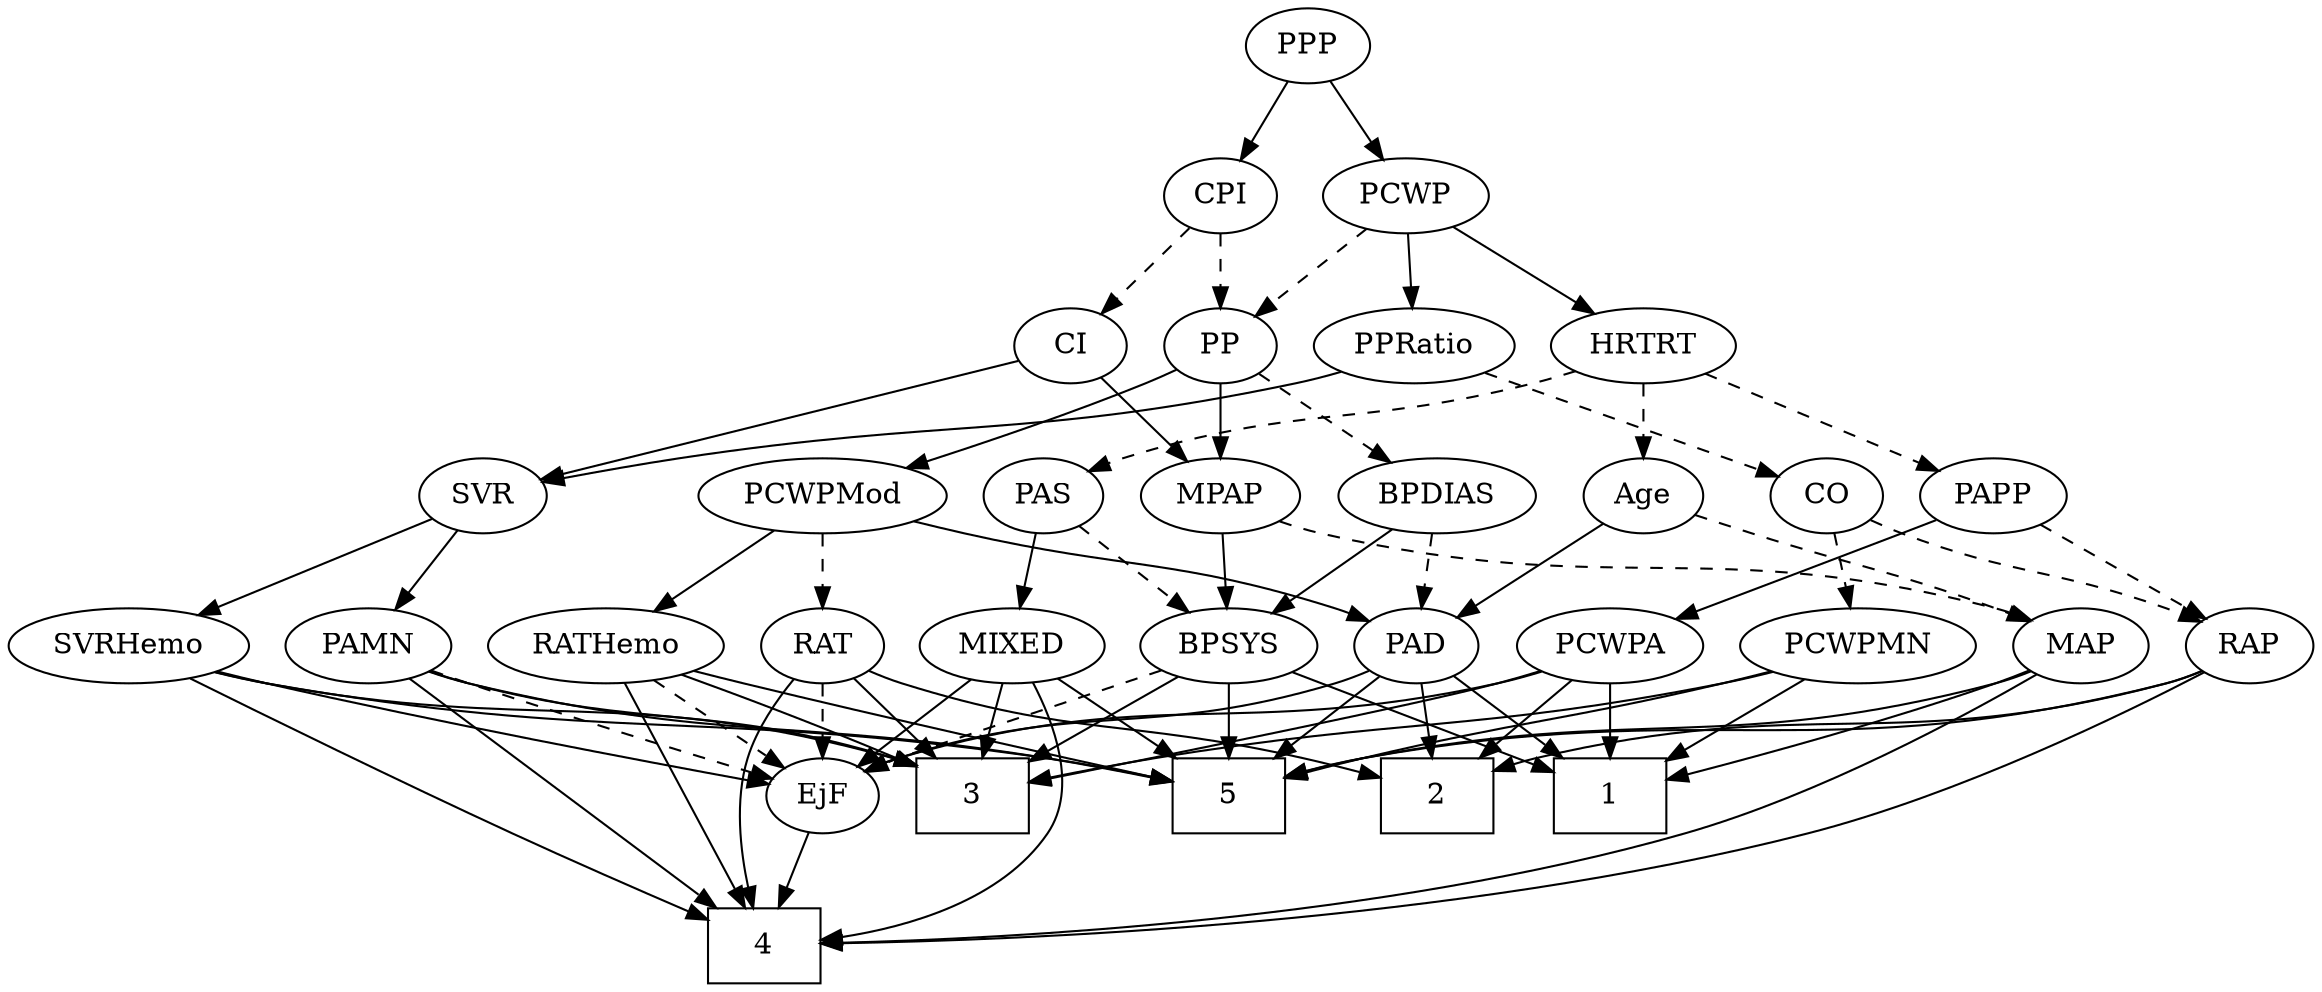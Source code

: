 strict digraph {
	graph [bb="0,0,1019.3,468"];
	node [label="\N"];
	1	[height=0.5,
		pos="706.4,90",
		shape=box,
		width=0.75];
	2	[height=0.5,
		pos="626.4,90",
		shape=box,
		width=0.75];
	3	[height=0.5,
		pos="424.4,90",
		shape=box,
		width=0.75];
	4	[height=0.5,
		pos="324.4,18",
		shape=box,
		width=0.75];
	5	[height=0.5,
		pos="534.4,90",
		shape=box,
		width=0.75];
	Age	[height=0.5,
		pos="711.4,234",
		width=0.75];
	PAD	[height=0.5,
		pos="618.4,162",
		width=0.79437];
	Age -> PAD	[pos="e,636.13,176.35 693.9,219.83 679.96,209.34 660.23,194.49 644.44,182.6",
		style=solid];
	MAP	[height=0.5,
		pos="915.4,162",
		width=0.84854];
	Age -> MAP	[pos="e,891.43,173.61 735.2,225.19 744.05,222.29 754.18,218.99 763.4,216 813.13,199.88 826.4,198.24 875.4,180 877.6,179.18 879.87,178.3 \
882.14,177.4",
		style=dashed];
	EjF	[height=0.5,
		pos="352.4,90",
		width=0.75];
	EjF -> 4	[pos="e,331.38,36.447 345.76,72.411 342.58,64.454 338.69,54.722 335.1,45.756",
		style=solid];
	RAP	[height=0.5,
		pos="991.4,162",
		width=0.77632];
	RAP -> 2	[pos="e,653.52,102.66 970.51,149.78 965.66,147.56 960.44,145.47 955.4,144 832.82,108.3 794.19,139.24 670.4,108 667.97,107.39 665.49,106.68 \
663,105.9",
		style=solid];
	RAP -> 4	[pos="e,351.63,19.075 971.54,149.27 937.31,129.65 864.37,90.504 797.4,72 639.61,28.402 442.78,20.542 361.82,19.217",
		style=solid];
	RAP -> 5	[pos="e,561.47,100.39 970.54,149.68 965.69,147.47 960.46,145.4 955.4,144 798.28,100.56 750.27,139.83 590.4,108 584.12,106.75 577.54,105.09 \
571.19,103.29",
		style=solid];
	MIXED	[height=0.5,
		pos="438.4,162",
		width=1.1193];
	MIXED -> 3	[pos="e,427.85,108.28 435.01,144.05 433.47,136.35 431.6,127.03 429.87,118.36",
		style=solid];
	MIXED -> 4	[pos="e,351.62,20.851 449.76,144.51 461.3,125.51 475.49,94.075 460.4,72 438.4,39.814 393.72,27.172 361.57,22.208",
		style=solid];
	MIXED -> 5	[pos="e,511.03,108.04 458.76,146.15 471.55,136.83 488.31,124.61 502.8,114.04",
		style=solid];
	MIXED -> EjF	[pos="e,368.99,104.5 419.74,145.81 407.22,135.62 390.6,122.09 377,111.02",
		style=solid];
	MPAP	[height=0.5,
		pos="529.4,234",
		width=0.97491];
	BPSYS	[height=0.5,
		pos="534.4,162",
		width=1.0471];
	MPAP -> BPSYS	[pos="e,533.18,180.1 530.63,215.7 531.18,207.98 531.85,198.71 532.46,190.11",
		style=solid];
	MPAP -> MAP	[pos="e,892.52,174.03 555.58,221.66 561.36,219.5 567.52,217.46 573.4,216 704.58,183.39 744.78,214.78 875.4,180 877.88,179.34 880.42,178.55 \
882.95,177.68",
		style=dashed];
	BPSYS -> 1	[pos="e,679.11,102.1 562.03,149.75 591.21,137.88 637.35,119.1 669.59,105.98",
		style=solid];
	BPSYS -> 3	[pos="e,451.14,108.02 512.66,147.17 497.63,137.6 477.28,124.65 459.91,113.6",
		style=solid];
	BPSYS -> 5	[pos="e,534.4,108.1 534.4,143.7 534.4,135.98 534.4,126.71 534.4,118.11",
		style=solid];
	BPSYS -> EjF	[pos="e,373.57,101.4 505.22,150.45 463.43,135.33 391.22,109.18 388.4,108 386.58,107.24 384.72,106.44 382.85,105.62",
		style=dashed];
	PAD -> 1	[pos="e,684.8,108.18 635.36,147.5 647.14,138.14 663.13,125.42 676.96,114.42",
		style=solid];
	PAD -> 2	[pos="e,624.44,108.1 620.37,143.7 621.26,135.98 622.32,126.71 623.3,118.11",
		style=solid];
	PAD -> 5	[pos="e,554.82,108.02 601.8,147.17 590.64,137.87 575.63,125.36 562.62,114.52",
		style=solid];
	PAD -> EjF	[pos="e,372.97,101.82 596.84,150.02 591.86,147.79 586.52,145.63 581.4,144 498.23,117.59 471.42,134.85 388.4,108 386.47,107.38 384.52,106.68 \
382.57,105.92",
		style=solid];
	CO	[height=0.5,
		pos="799.4,234",
		width=0.75];
	CO -> RAP	[pos="e,969.92,173.78 820.49,222.4 825.33,220.14 830.49,217.88 835.4,216 887.38,196.06 903.41,199.94 955.4,180 957.04,179.37 958.71,178.7 \
960.39,178",
		style=dashed];
	PCWPMN	[height=0.5,
		pos="816.4,162",
		width=1.3902];
	CO -> PCWPMN	[pos="e,812.2,180.28 803.51,216.05 805.4,208.26 807.7,198.82 809.82,190.08",
		style=dashed];
	PAS	[height=0.5,
		pos="449.4,234",
		width=0.75];
	PAS -> MIXED	[pos="e,441.11,180.28 446.73,216.05 445.52,208.35 444.06,199.03 442.7,190.36",
		style=solid];
	PAS -> BPSYS	[pos="e,516.29,177.91 465.79,219.5 477.88,209.54 494.59,195.78 508.49,184.34",
		style=dashed];
	PAMN	[height=0.5,
		pos="36.397,162",
		width=1.011];
	PAMN -> 3	[pos="e,397.24,104.94 63.186,149.66 69.099,147.5 75.392,145.46 81.397,144 211.74,112.24 254.33,144.25 387.49,107.7",
		style=solid];
	PAMN -> 4	[pos="e,297.25,30.795 59.98,148.21 92.772,130.53 154.12,97.906 207.4,72 234.07,59.03 264.61,45.231 287.79,34.966",
		style=solid];
	PAMN -> 5	[pos="e,507.15,98.159 63.162,149.56 69.077,147.41 75.377,145.4 81.397,144 246.22,105.76 293.36,135 460.4,108 472.47,106.05 485.52,103.28 \
497.25,100.54",
		style=solid];
	PAMN -> EjF	[pos="e,326.27,94.614 63.757,149.83 69.523,147.71 75.613,145.65 81.397,144 164.01,120.5 263.72,103.93 316.13,96.107",
		style=dashed];
	RATHemo	[height=0.5,
		pos="257.4,162",
		width=1.3721];
	RATHemo -> 3	[pos="e,397.35,103.98 289.91,148.44 314.57,138.78 349.47,124.83 388.01,108.06",
		style=solid];
	RATHemo -> 4	[pos="e,316.25,36.268 265.35,144.15 276.87,119.73 298.32,74.265 311.95,45.375",
		style=solid];
	RATHemo -> 5	[pos="e,507.11,97.244 294.47,150.06 301.72,147.99 309.29,145.89 316.4,144 379.65,127.21 453.79,109.62 497.27,99.525",
		style=solid];
	RATHemo -> EjF	[pos="e,334.87,103.91 278.48,145.46 292.65,135.03 311.41,121.2 326.48,110.09",
		style=dashed];
	CPI	[height=0.5,
		pos="529.4,378",
		width=0.75];
	PP	[height=0.5,
		pos="529.4,306",
		width=0.75];
	CPI -> PP	[pos="e,529.4,324.1 529.4,359.7 529.4,351.98 529.4,342.71 529.4,334.11",
		style=dashed];
	CI	[height=0.5,
		pos="457.4,306",
		width=0.75];
	CPI -> CI	[pos="e,472.19,321.38 514.83,362.83 504.65,352.94 490.87,339.55 479.37,328.36",
		style=dashed];
	RAT	[height=0.5,
		pos="352.4,162",
		width=0.75827];
	RAT -> 2	[pos="e,599.2,99.843 373.58,150.24 378.67,147.94 384.15,145.7 389.4,144 467.42,118.7 490.84,127.94 570.4,108 576.61,106.44 583.15,104.62 \
589.49,102.77",
		style=solid];
	RAT -> 3	[pos="e,406.7,108.2 367.32,146.5 376.53,137.54 388.59,125.81 399.25,115.45",
		style=solid];
	RAT -> 4	[pos="e,319.05,36.133 338.65,146.07 330.44,136.1 320.78,122.25 316.4,108 310.18,87.795 312.85,63.885 316.71,45.938",
		style=solid];
	RAT -> EjF	[pos="e,352.4,108.1 352.4,143.7 352.4,135.98 352.4,126.71 352.4,118.11",
		style=dashed];
	SVR	[height=0.5,
		pos="197.4,234",
		width=0.77632];
	SVR -> PAMN	[pos="e,62.749,174.46 174.67,223.12 147.96,211.51 103.32,192.1 72.005,178.48",
		style=solid];
	SVRHemo	[height=0.5,
		pos="140.4,162",
		width=1.3902];
	SVR -> SVRHemo	[pos="e,153.94,179.63 185.03,217.81 177.79,208.93 168.49,197.5 160.26,187.39",
		style=solid];
	PCWPMod	[height=0.5,
		pos="352.4,234",
		width=1.4443];
	PCWPMod -> PAD	[pos="e,596.81,173.88 391.03,221.85 398.43,219.82 406.14,217.79 413.4,216 487.54,197.74 508.93,204.09 581.4,180 583.31,179.36 585.25,178.66 \
587.2,177.91",
		style=solid];
	PCWPMod -> RATHemo	[pos="e,278.42,178.49 331.31,217.46 318.15,207.77 301.03,195.15 286.57,184.5",
		style=solid];
	PCWPMod -> RAT	[pos="e,352.4,180.1 352.4,215.7 352.4,207.98 352.4,198.71 352.4,190.11",
		style=dashed];
	PCWPA	[height=0.5,
		pos="706.4,162",
		width=1.1555];
	PCWPA -> 1	[pos="e,706.4,108.1 706.4,143.7 706.4,135.98 706.4,126.71 706.4,118.11",
		style=solid];
	PCWPA -> 2	[pos="e,646.07,108.21 688.64,145.46 678.39,136.5 665.29,125.03 653.75,114.93",
		style=solid];
	PCWPA -> 3	[pos="e,451.46,97.229 675.35,149.89 669.11,147.81 662.57,145.75 656.4,144 587.1,124.38 568.6,124.06 498.4,108 486.37,105.25 473.25,102.24 \
461.44,99.523",
		style=solid];
	PCWPA -> EjF	[pos="e,372.91,102.01 676,149.62 669.59,147.51 662.82,145.51 656.4,144 539.4,116.53 503.65,142.06 388.4,108 386.46,107.43 384.49,106.76 \
382.53,106.04",
		style=solid];
	PCWPMN -> 1	[pos="e,733.44,108.21 792.8,145.98 778.1,136.63 758.9,124.41 742.33,113.87",
		style=solid];
	PCWPMN -> 3	[pos="e,451.69,97.872 779.78,149.57 772.41,147.52 764.7,145.55 757.4,144 643.72,119.85 612.7,129.03 498.4,108 486.36,105.79 473.33,102.94 \
461.6,100.22",
		style=solid];
	PCWPMN -> 5	[pos="e,561.61,99.754 779.05,149.82 771.88,147.8 764.43,145.77 757.4,144 683.76,125.48 663.9,127.04 590.4,108 584.2,106.39 577.66,104.55 \
571.33,102.68",
		style=solid];
	SVRHemo -> 3	[pos="e,397.17,104.73 177.4,149.77 184.66,147.73 192.24,145.71 199.4,144 279.48,124.88 305.19,133.74 387.41,107.88",
		style=solid];
	SVRHemo -> 4	[pos="e,302.2,36.133 160.79,145.26 193.15,120.29 256.44,71.443 294.11,42.371",
		style=solid];
	SVRHemo -> 5	[pos="e,507.11,97.879 177.01,149.57 184.38,147.52 192.1,145.55 199.4,144 313.95,119.73 345.22,129.13 460.4,108 472.43,105.79 485.47,102.95 \
497.19,100.23",
		style=solid];
	SVRHemo -> EjF	[pos="e,328.66,98.839 175.88,149.28 215.7,136.14 279.82,114.97 318.83,102.08",
		style=solid];
	BPDIAS	[height=0.5,
		pos="624.4,234",
		width=1.1735];
	BPDIAS -> BPSYS	[pos="e,553.27,177.68 604.87,217.81 592.2,207.95 575.5,194.97 561.55,184.12",
		style=solid];
	BPDIAS -> PAD	[pos="e,619.86,180.1 622.91,215.7 622.25,207.98 621.46,198.71 620.72,190.11",
		style=dashed];
	MAP -> 1	[pos="e,733.6,98.639 891.44,150.37 886.19,148.16 880.64,145.93 875.4,144 830.49,127.46 777.72,111.44 743.25,101.42",
		style=solid];
	MAP -> 4	[pos="e,351.49,19.202 895.87,148.04 864.81,128.12 801.6,90.354 742.4,72 606.54,29.882 435.92,21.169 361.72,19.414",
		style=solid];
	MAP -> 5	[pos="e,561.5,100.24 892.52,150 887.01,147.71 881.08,145.53 875.4,144 752.14,110.71 715.26,134.64 590.4,108 584.14,106.66 577.57,104.96 \
571.22,103.14",
		style=solid];
	PP -> MPAP	[pos="e,529.4,252.1 529.4,287.7 529.4,279.98 529.4,270.71 529.4,262.11",
		style=solid];
	PP -> PCWPMod	[pos="e,387.77,247.39 508.21,294.64 503.37,292.38 498.23,290.05 493.4,288 461.62,274.55 425.14,260.89 397.25,250.8",
		style=solid];
	PP -> BPDIAS	[pos="e,604.12,249.94 546.82,292.16 560.47,282.1 579.75,267.9 595.67,256.17",
		style=dashed];
	PPP	[height=0.5,
		pos="569.4,450",
		width=0.75];
	PPP -> CPI	[pos="e,538.62,395.15 560.12,432.76 555.22,424.19 549.11,413.49 543.63,403.9",
		style=solid];
	PCWP	[height=0.5,
		pos="611.4,378",
		width=0.97491];
	PPP -> PCWP	[pos="e,601.61,395.31 578.93,433.12 584.06,424.56 590.52,413.8 596.32,404.13",
		style=solid];
	PPRatio	[height=0.5,
		pos="614.4,306",
		width=1.1013];
	PPRatio -> CO	[pos="e,776.47,243.68 644.12,293.75 677.68,281.06 732.11,260.46 766.81,247.33",
		style=dashed];
	PPRatio -> SVR	[pos="e,224.08,240.18 585.14,293.77 578.71,291.6 571.88,289.53 565.4,288 445.87,259.72 412.75,270.93 291.4,252 272.54,249.06 251.63,245.32 \
234.33,242.11",
		style=solid];
	PCWP -> PP	[pos="e,545.37,320.64 594.01,362.15 582.09,351.98 566.15,338.37 553.08,327.21",
		style=dashed];
	PCWP -> PPRatio	[pos="e,613.66,324.1 612.14,359.7 612.47,351.98 612.87,342.71 613.23,334.11",
		style=solid];
	HRTRT	[height=0.5,
		pos="711.4,306",
		width=1.1013];
	PCWP -> HRTRT	[pos="e,690.5,321.63 631.63,362.83 646.08,352.72 665.74,338.96 681.92,327.63",
		style=solid];
	CI -> MPAP	[pos="e,513.6,250.36 471.97,290.83 481.78,281.29 494.94,268.5 506.18,257.57",
		style=solid];
	CI -> SVR	[pos="e,222.63,241.79 432.47,298.29 385.9,285.75 285.6,258.75 232.32,244.4",
		style=solid];
	PAPP	[height=0.5,
		pos="876.4,234",
		width=0.88464];
	PAPP -> RAP	[pos="e,971.88,174.88 897.22,220.32 915.72,209.07 942.9,192.52 963.31,180.1",
		style=dashed];
	PAPP -> PCWPA	[pos="e,735.61,174.97 851.25,222.56 846.01,220.39 840.53,218.12 835.4,216 805.03,203.47 770.62,189.33 744.98,178.81",
		style=solid];
	HRTRT -> Age	[pos="e,711.4,252.1 711.4,287.7 711.4,279.98 711.4,270.71 711.4,262.11",
		style=dashed];
	HRTRT -> PAS	[pos="e,469.99,245.76 681.9,293.82 675.83,291.73 669.45,289.67 663.4,288 585.61,266.47 562,277.42 485.4,252 483.48,251.36 481.53,250.65 \
479.58,249.89",
		style=dashed];
	HRTRT -> PAPP	[pos="e,851.78,245.44 739.39,293.13 767.84,281.05 811.96,262.34 842.41,249.42",
		style=dashed];
}
